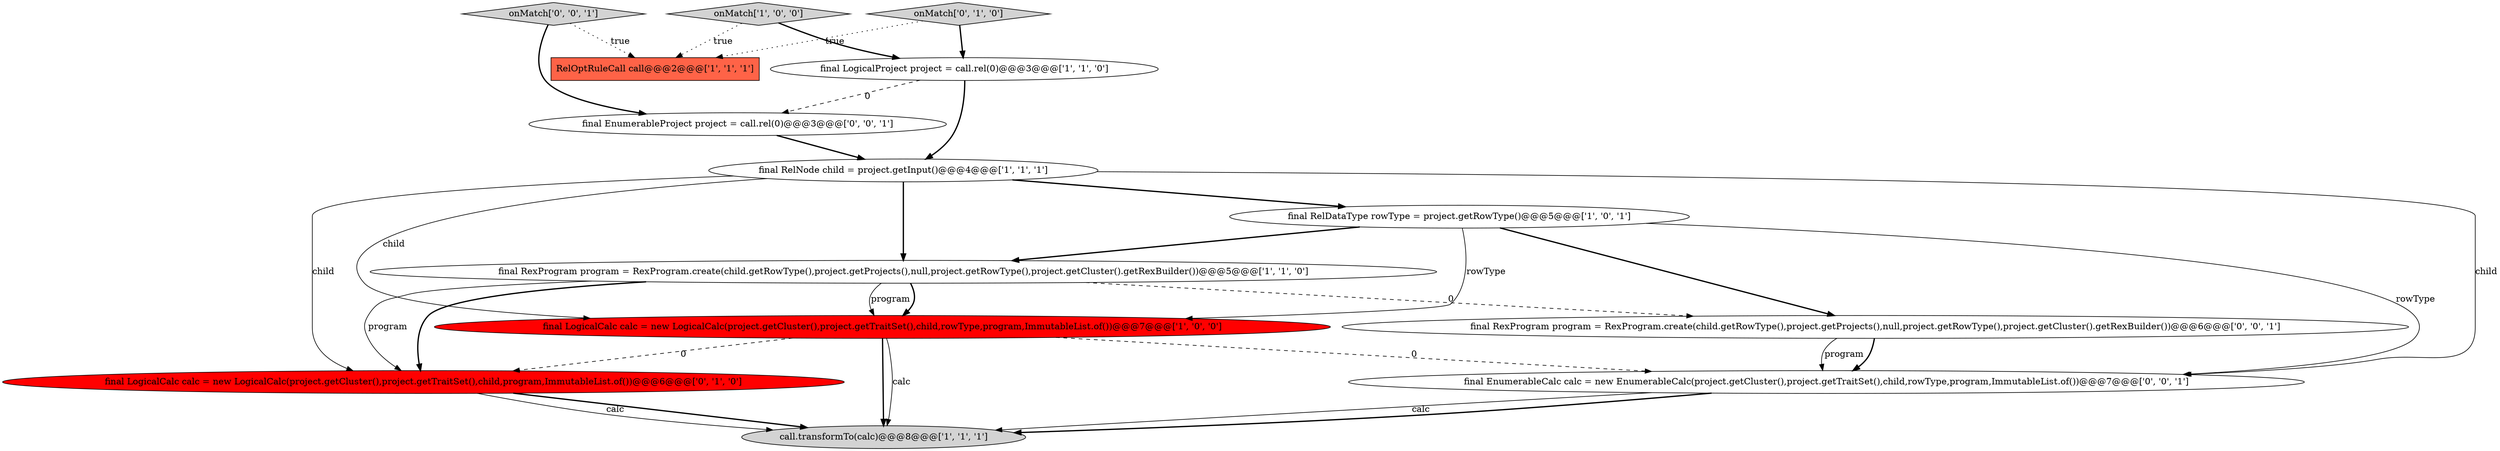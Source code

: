 digraph {
10 [style = filled, label = "final RexProgram program = RexProgram.create(child.getRowType(),project.getProjects(),null,project.getRowType(),project.getCluster().getRexBuilder())@@@6@@@['0', '0', '1']", fillcolor = white, shape = ellipse image = "AAA0AAABBB3BBB"];
2 [style = filled, label = "final LogicalProject project = call.rel(0)@@@3@@@['1', '1', '0']", fillcolor = white, shape = ellipse image = "AAA0AAABBB1BBB"];
11 [style = filled, label = "final EnumerableCalc calc = new EnumerableCalc(project.getCluster(),project.getTraitSet(),child,rowType,program,ImmutableList.of())@@@7@@@['0', '0', '1']", fillcolor = white, shape = ellipse image = "AAA0AAABBB3BBB"];
6 [style = filled, label = "final LogicalCalc calc = new LogicalCalc(project.getCluster(),project.getTraitSet(),child,rowType,program,ImmutableList.of())@@@7@@@['1', '0', '0']", fillcolor = red, shape = ellipse image = "AAA1AAABBB1BBB"];
1 [style = filled, label = "onMatch['1', '0', '0']", fillcolor = lightgray, shape = diamond image = "AAA0AAABBB1BBB"];
5 [style = filled, label = "call.transformTo(calc)@@@8@@@['1', '1', '1']", fillcolor = lightgray, shape = ellipse image = "AAA0AAABBB1BBB"];
7 [style = filled, label = "final RelNode child = project.getInput()@@@4@@@['1', '1', '1']", fillcolor = white, shape = ellipse image = "AAA0AAABBB1BBB"];
12 [style = filled, label = "final EnumerableProject project = call.rel(0)@@@3@@@['0', '0', '1']", fillcolor = white, shape = ellipse image = "AAA0AAABBB3BBB"];
9 [style = filled, label = "onMatch['0', '1', '0']", fillcolor = lightgray, shape = diamond image = "AAA0AAABBB2BBB"];
13 [style = filled, label = "onMatch['0', '0', '1']", fillcolor = lightgray, shape = diamond image = "AAA0AAABBB3BBB"];
4 [style = filled, label = "final RexProgram program = RexProgram.create(child.getRowType(),project.getProjects(),null,project.getRowType(),project.getCluster().getRexBuilder())@@@5@@@['1', '1', '0']", fillcolor = white, shape = ellipse image = "AAA0AAABBB1BBB"];
8 [style = filled, label = "final LogicalCalc calc = new LogicalCalc(project.getCluster(),project.getTraitSet(),child,program,ImmutableList.of())@@@6@@@['0', '1', '0']", fillcolor = red, shape = ellipse image = "AAA1AAABBB2BBB"];
0 [style = filled, label = "RelOptRuleCall call@@@2@@@['1', '1', '1']", fillcolor = tomato, shape = box image = "AAA0AAABBB1BBB"];
3 [style = filled, label = "final RelDataType rowType = project.getRowType()@@@5@@@['1', '0', '1']", fillcolor = white, shape = ellipse image = "AAA0AAABBB1BBB"];
7->8 [style = solid, label="child"];
6->8 [style = dashed, label="0"];
9->0 [style = dotted, label="true"];
4->6 [style = bold, label=""];
9->2 [style = bold, label=""];
6->11 [style = dashed, label="0"];
11->5 [style = solid, label="calc"];
3->11 [style = solid, label="rowType"];
7->4 [style = bold, label=""];
3->4 [style = bold, label=""];
12->7 [style = bold, label=""];
7->3 [style = bold, label=""];
3->6 [style = solid, label="rowType"];
3->10 [style = bold, label=""];
2->12 [style = dashed, label="0"];
6->5 [style = bold, label=""];
11->5 [style = bold, label=""];
7->11 [style = solid, label="child"];
13->12 [style = bold, label=""];
10->11 [style = bold, label=""];
8->5 [style = bold, label=""];
13->0 [style = dotted, label="true"];
4->8 [style = solid, label="program"];
4->8 [style = bold, label=""];
7->6 [style = solid, label="child"];
1->2 [style = bold, label=""];
10->11 [style = solid, label="program"];
1->0 [style = dotted, label="true"];
2->7 [style = bold, label=""];
8->5 [style = solid, label="calc"];
4->10 [style = dashed, label="0"];
4->6 [style = solid, label="program"];
6->5 [style = solid, label="calc"];
}
